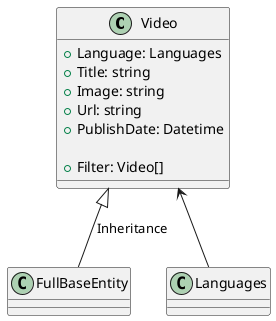 @startuml Class Diagram

class Video  {
    + Language: Languages
    + Title: string
    + Image: string
    + Url: string
    + PublishDate: Datetime

    + Filter: Video[]
}

Video <|-- FullBaseEntity: Inheritance
Video <-- Languages 
 
@enduml